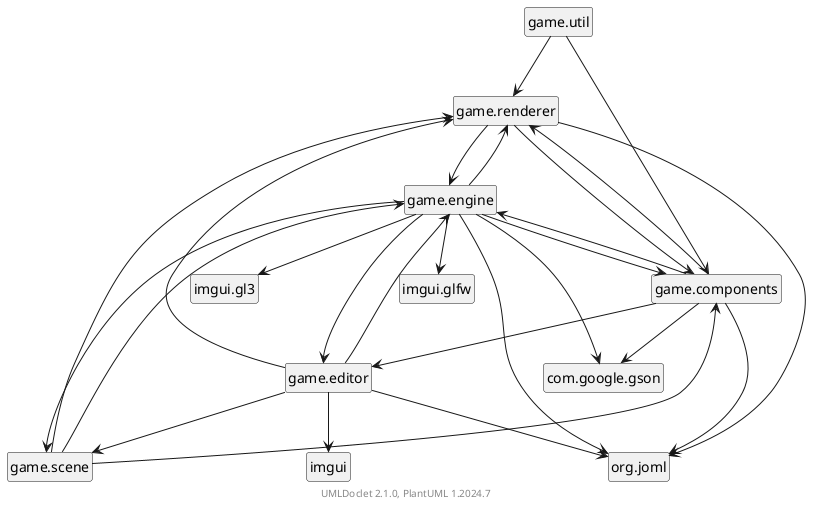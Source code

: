 @startuml
    skinparam backgroundcolor transparent
    set namespaceSeparator none
    hide circle
    hide empty fields
    hide empty methods

    game.renderer --> org.joml
    game.renderer --> game.engine
    game.renderer --> game.components
    game.util --> game.renderer
    game.util --> game.components
    game.components --> org.joml
    game.components --> game.engine
    game.components --> game.renderer
    game.components --> game.editor
    game.components --> com.google.gson
    game.scene --> game.components
    game.scene --> game.engine
    game.scene --> game.renderer
    game.engine --> org.joml
    game.engine --> game.renderer
    game.engine --> game.scene
    game.engine --> game.components
    game.engine --> imgui.gl3
    game.engine --> imgui.glfw
    game.engine --> game.editor
    game.engine --> com.google.gson
    game.editor --> org.joml
    game.editor --> game.engine
    game.editor --> game.renderer
    game.editor --> game.scene
    game.editor --> imgui

    ' Package links
    class "game.renderer" [[game/renderer/package-summary.html]] {
    }
    class "game.engine" [[game/engine/package-summary.html]] {
    }
    class "game.components" [[game/components/package-summary.html]] {
    }
    class "game.util" [[game/util/package-summary.html]] {
    }
    class "game.editor" [[game/editor/package-summary.html]] {
    }
    class "game.scene" [[game/scene/package-summary.html]] {
    }

    center footer UMLDoclet 2.1.0, PlantUML %version()
@enduml
